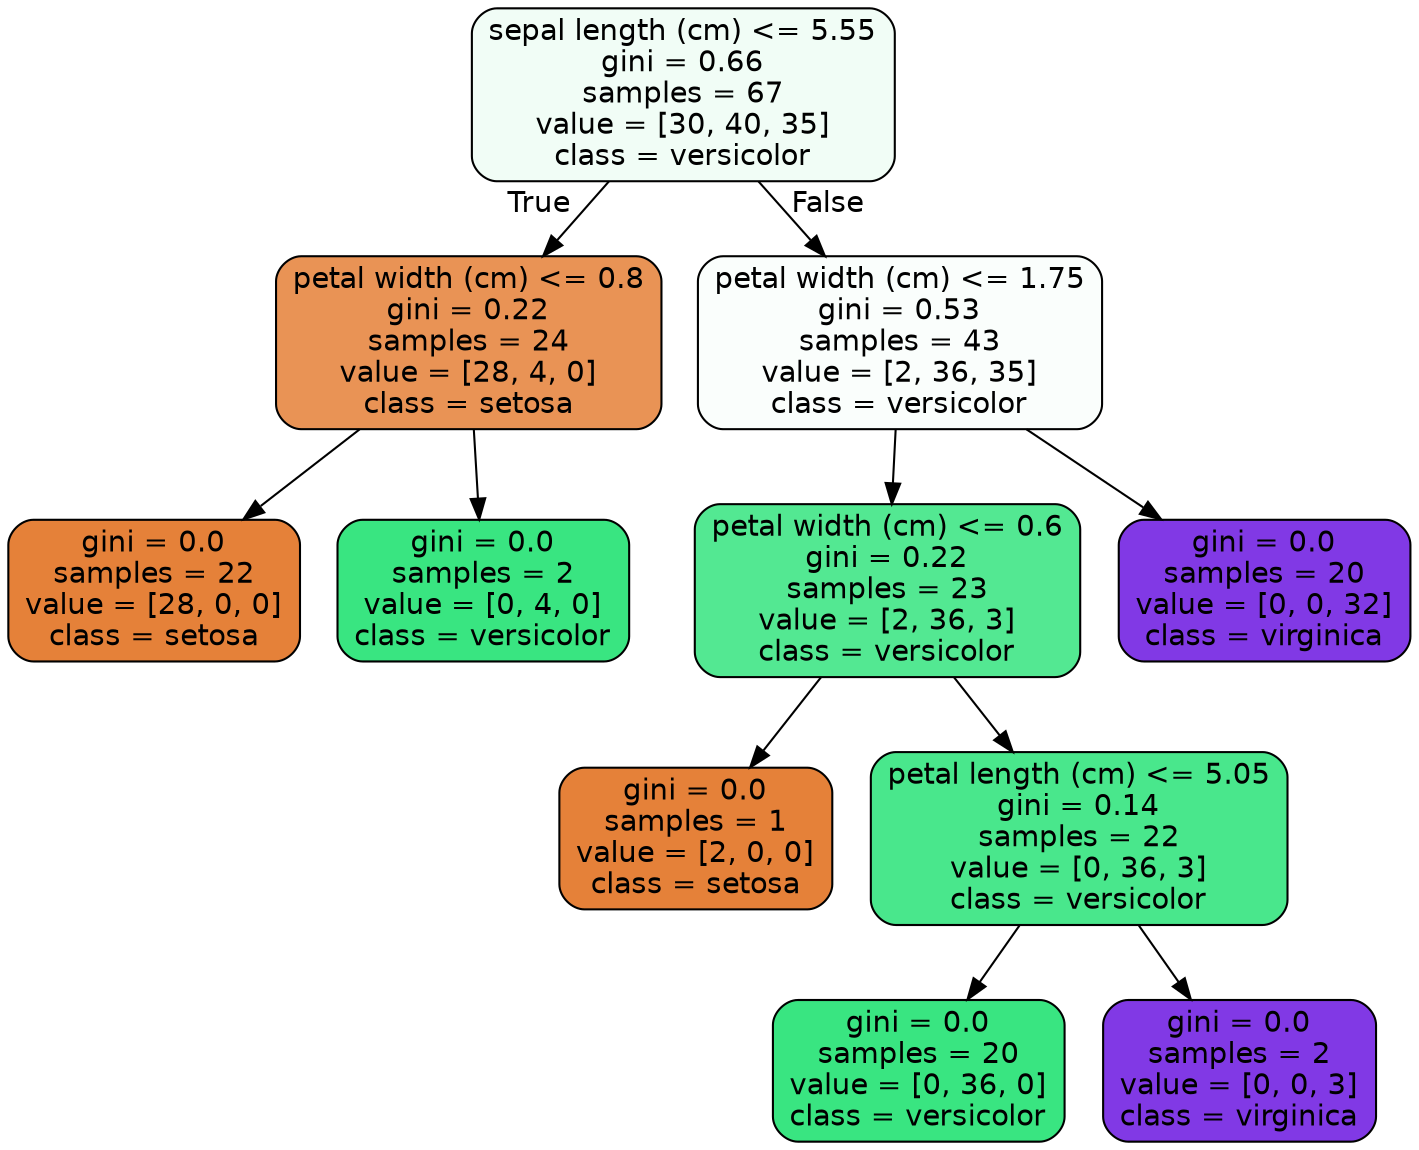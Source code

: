 digraph Tree {
node [shape=box, style="filled, rounded", color="black", fontname=helvetica] ;
edge [fontname=helvetica] ;
0 [label="sepal length (cm) <= 5.55\ngini = 0.66\nsamples = 67\nvalue = [30, 40, 35]\nclass = versicolor", fillcolor="#f1fdf6"] ;
1 [label="petal width (cm) <= 0.8\ngini = 0.22\nsamples = 24\nvalue = [28, 4, 0]\nclass = setosa", fillcolor="#e99355"] ;
0 -> 1 [labeldistance=2.5, labelangle=45, headlabel="True"] ;
2 [label="gini = 0.0\nsamples = 22\nvalue = [28, 0, 0]\nclass = setosa", fillcolor="#e58139"] ;
1 -> 2 ;
3 [label="gini = 0.0\nsamples = 2\nvalue = [0, 4, 0]\nclass = versicolor", fillcolor="#39e581"] ;
1 -> 3 ;
4 [label="petal width (cm) <= 1.75\ngini = 0.53\nsamples = 43\nvalue = [2, 36, 35]\nclass = versicolor", fillcolor="#fafefc"] ;
0 -> 4 [labeldistance=2.5, labelangle=-45, headlabel="False"] ;
5 [label="petal width (cm) <= 0.6\ngini = 0.22\nsamples = 23\nvalue = [2, 36, 3]\nclass = versicolor", fillcolor="#53e892"] ;
4 -> 5 ;
6 [label="gini = 0.0\nsamples = 1\nvalue = [2, 0, 0]\nclass = setosa", fillcolor="#e58139"] ;
5 -> 6 ;
7 [label="petal length (cm) <= 5.05\ngini = 0.14\nsamples = 22\nvalue = [0, 36, 3]\nclass = versicolor", fillcolor="#49e78c"] ;
5 -> 7 ;
8 [label="gini = 0.0\nsamples = 20\nvalue = [0, 36, 0]\nclass = versicolor", fillcolor="#39e581"] ;
7 -> 8 ;
9 [label="gini = 0.0\nsamples = 2\nvalue = [0, 0, 3]\nclass = virginica", fillcolor="#8139e5"] ;
7 -> 9 ;
10 [label="gini = 0.0\nsamples = 20\nvalue = [0, 0, 32]\nclass = virginica", fillcolor="#8139e5"] ;
4 -> 10 ;
}